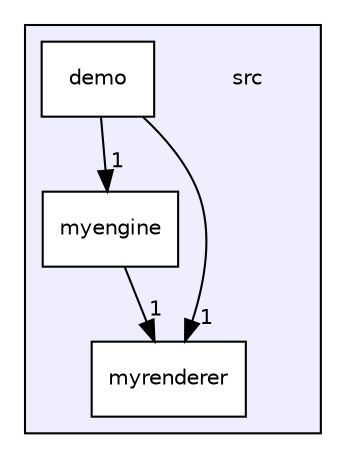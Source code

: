 digraph "F:/Programming/Uni/myengine/src" {
  compound=true
  node [ fontsize="10", fontname="Helvetica"];
  edge [ labelfontsize="10", labelfontname="Helvetica"];
  subgraph clusterdir_68267d1309a1af8e8297ef4c3efbcdba {
    graph [ bgcolor="#eeeeff", pencolor="black", label="" URL="dir_68267d1309a1af8e8297ef4c3efbcdba.html"];
    dir_68267d1309a1af8e8297ef4c3efbcdba [shape=plaintext label="src"];
  dir_ea2db1c5c9ef405bfa9ccf9d4f68ec9b [shape=box label="demo" fillcolor="white" style="filled" URL="dir_ea2db1c5c9ef405bfa9ccf9d4f68ec9b.html"];
  dir_0ddde275324c43d8035a84ca42e35f4e [shape=box label="myengine" fillcolor="white" style="filled" URL="dir_0ddde275324c43d8035a84ca42e35f4e.html"];
  dir_7d1166640f6dacc4d6d87ed0546d7026 [shape=box label="myrenderer" fillcolor="white" style="filled" URL="dir_7d1166640f6dacc4d6d87ed0546d7026.html"];
  }
  dir_0ddde275324c43d8035a84ca42e35f4e->dir_7d1166640f6dacc4d6d87ed0546d7026 [headlabel="1", labeldistance=1.5 headhref="dir_000002_000003.html"];
  dir_ea2db1c5c9ef405bfa9ccf9d4f68ec9b->dir_0ddde275324c43d8035a84ca42e35f4e [headlabel="1", labeldistance=1.5 headhref="dir_000001_000002.html"];
  dir_ea2db1c5c9ef405bfa9ccf9d4f68ec9b->dir_7d1166640f6dacc4d6d87ed0546d7026 [headlabel="1", labeldistance=1.5 headhref="dir_000001_000003.html"];
}
